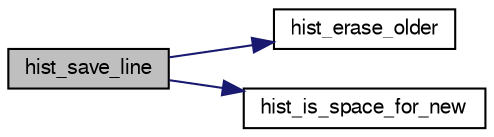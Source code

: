 digraph "hist_save_line"
{
  edge [fontname="FreeSans",fontsize="10",labelfontname="FreeSans",labelfontsize="10"];
  node [fontname="FreeSans",fontsize="10",shape=record];
  rankdir="LR";
  Node1 [label="hist_save_line",height=0.2,width=0.4,color="black", fillcolor="grey75", style="filled", fontcolor="black"];
  Node1 -> Node2 [color="midnightblue",fontsize="10",style="solid",fontname="FreeSans"];
  Node2 [label="hist_erase_older",height=0.2,width=0.4,color="black", fillcolor="white", style="filled",URL="$microrl_8c.html#a4da0cd747e34a7e7f149279eef5e7632"];
  Node1 -> Node3 [color="midnightblue",fontsize="10",style="solid",fontname="FreeSans"];
  Node3 [label="hist_is_space_for_new",height=0.2,width=0.4,color="black", fillcolor="white", style="filled",URL="$microrl_8c.html#a3053e85a1f91595c578fc2173f0a4f68"];
}
